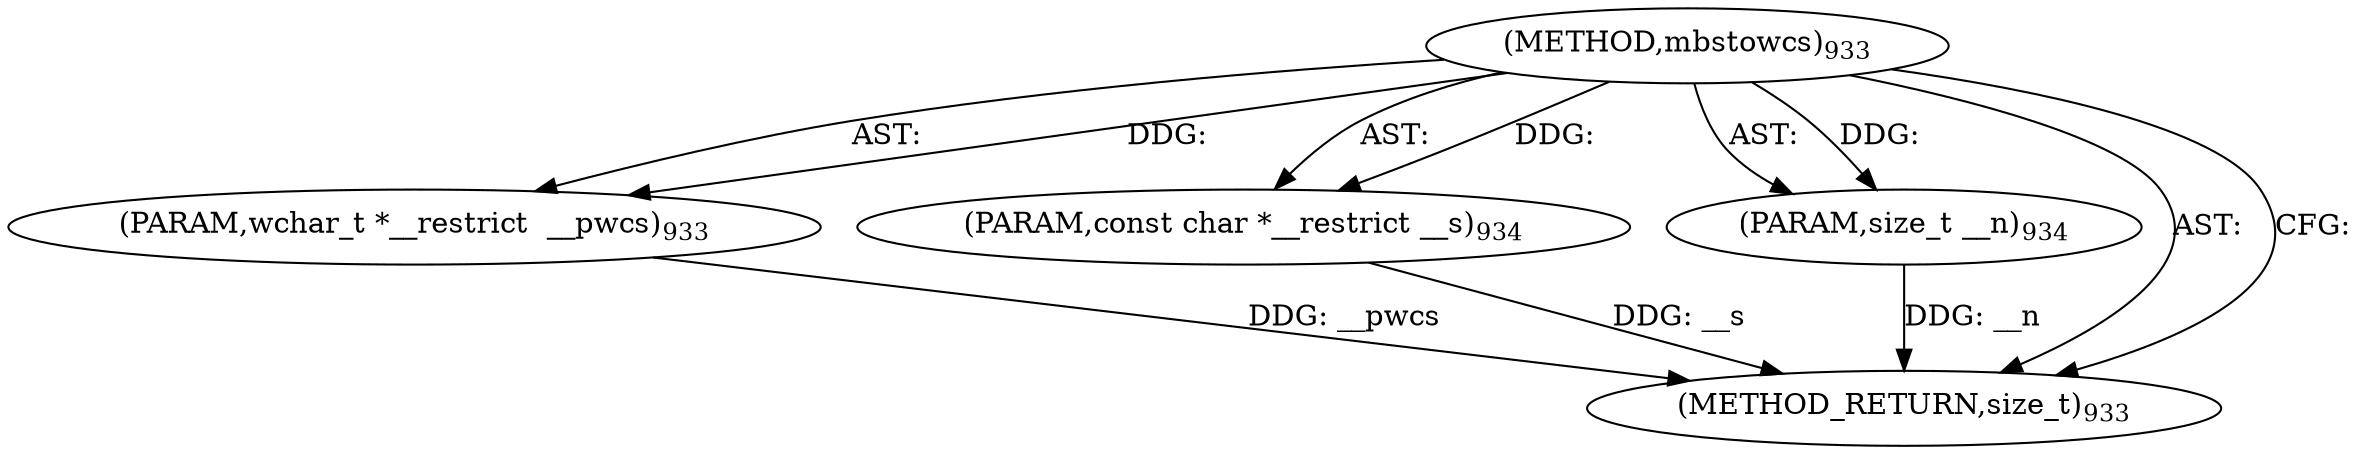 digraph "mbstowcs" {  
"21864" [label = <(METHOD,mbstowcs)<SUB>933</SUB>> ]
"21865" [label = <(PARAM,wchar_t *__restrict  __pwcs)<SUB>933</SUB>> ]
"21866" [label = <(PARAM,const char *__restrict __s)<SUB>934</SUB>> ]
"21867" [label = <(PARAM,size_t __n)<SUB>934</SUB>> ]
"21868" [label = <(METHOD_RETURN,size_t)<SUB>933</SUB>> ]
  "21864" -> "21865"  [ label = "AST: "] 
  "21864" -> "21866"  [ label = "AST: "] 
  "21864" -> "21867"  [ label = "AST: "] 
  "21864" -> "21868"  [ label = "AST: "] 
  "21864" -> "21868"  [ label = "CFG: "] 
  "21865" -> "21868"  [ label = "DDG: __pwcs"] 
  "21866" -> "21868"  [ label = "DDG: __s"] 
  "21867" -> "21868"  [ label = "DDG: __n"] 
  "21864" -> "21865"  [ label = "DDG: "] 
  "21864" -> "21866"  [ label = "DDG: "] 
  "21864" -> "21867"  [ label = "DDG: "] 
}
